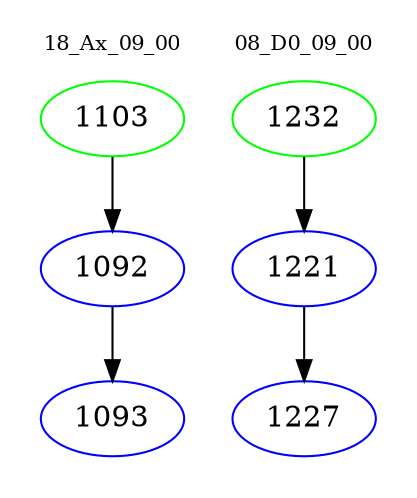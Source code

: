 digraph{
subgraph cluster_0 {
color = white
label = "18_Ax_09_00";
fontsize=10;
T0_1103 [label="1103", color="green"]
T0_1103 -> T0_1092 [color="black"]
T0_1092 [label="1092", color="blue"]
T0_1092 -> T0_1093 [color="black"]
T0_1093 [label="1093", color="blue"]
}
subgraph cluster_1 {
color = white
label = "08_D0_09_00";
fontsize=10;
T1_1232 [label="1232", color="green"]
T1_1232 -> T1_1221 [color="black"]
T1_1221 [label="1221", color="blue"]
T1_1221 -> T1_1227 [color="black"]
T1_1227 [label="1227", color="blue"]
}
}
